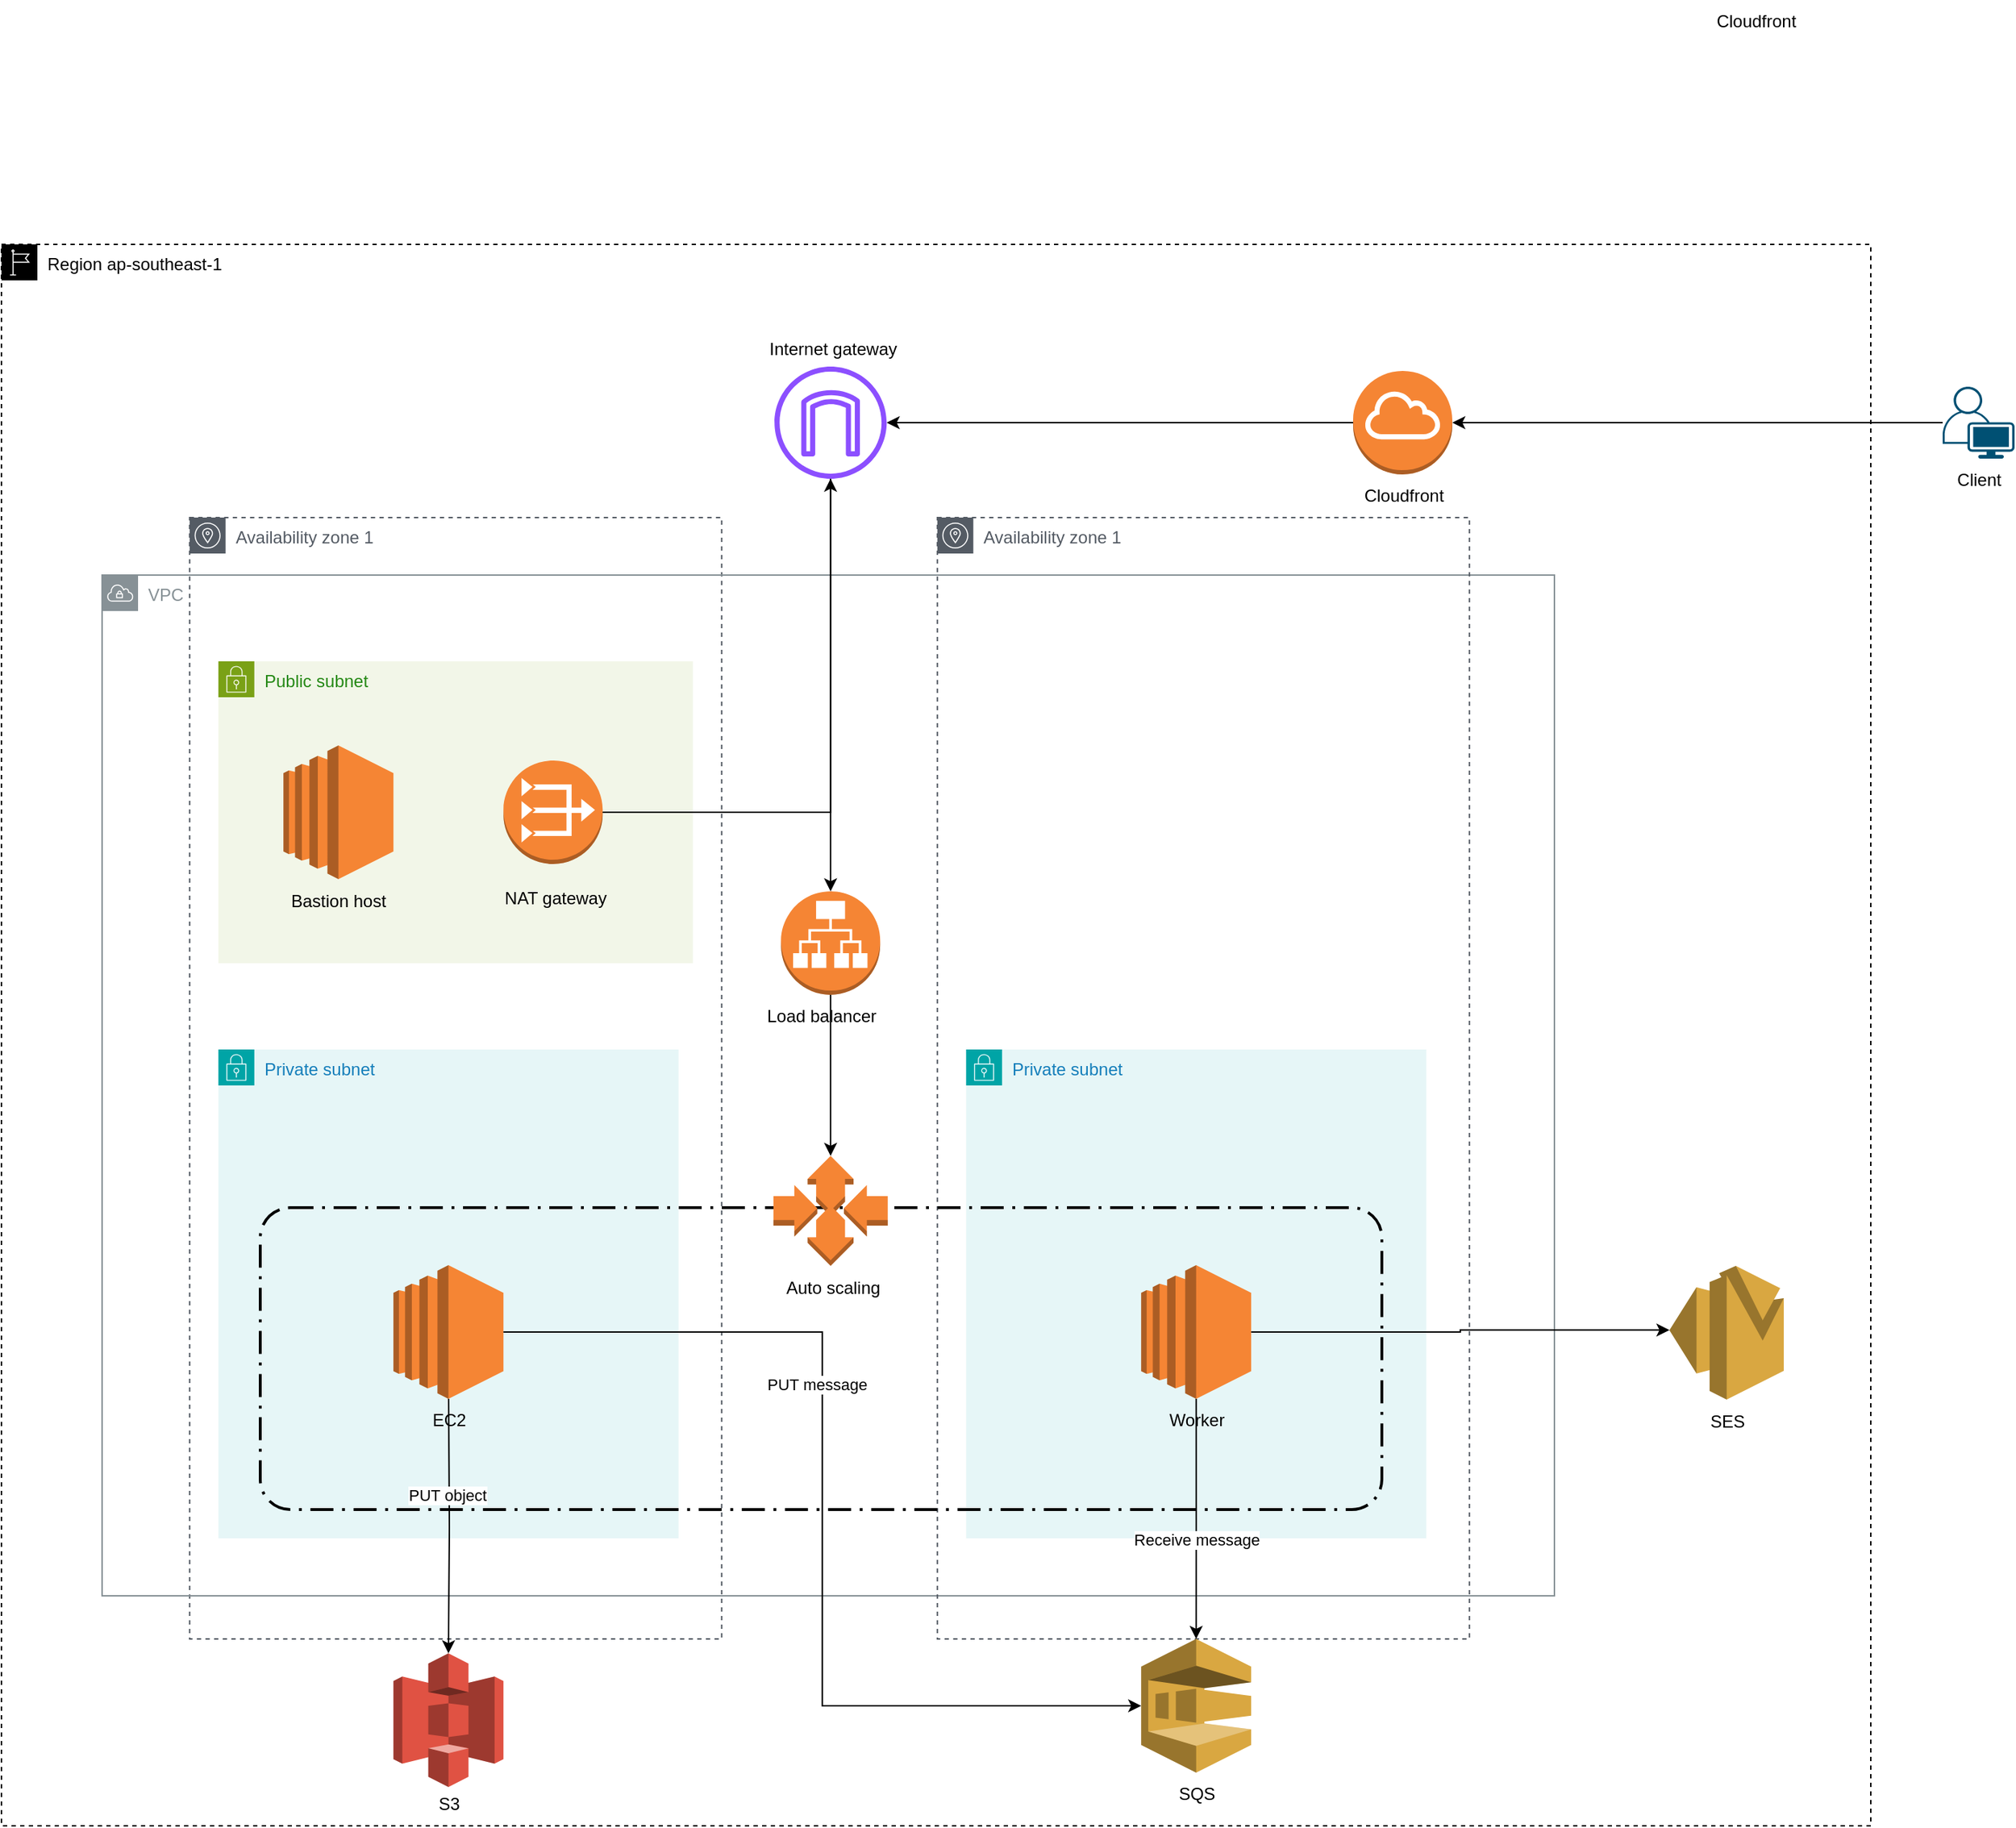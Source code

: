<mxfile version="24.0.7" type="device">
  <diagram name="Page-1" id="3XSrcWl3YIIP2J6ncdlh">
    <mxGraphModel dx="6084" dy="5808" grid="1" gridSize="10" guides="1" tooltips="1" connect="1" arrows="1" fold="1" page="1" pageScale="1" pageWidth="3300" pageHeight="4681" math="0" shadow="0">
      <root>
        <mxCell id="0" />
        <mxCell id="1" parent="0" />
        <mxCell id="Dy12CFwmtpPksfVfjYMr-13" value="Cloudfront" style="text;html=1;align=center;verticalAlign=middle;resizable=0;points=[];autosize=1;strokeColor=none;fillColor=none;" parent="1" vertex="1">
          <mxGeometry x="520" y="-130" width="80" height="30" as="geometry" />
        </mxCell>
        <mxCell id="Dy12CFwmtpPksfVfjYMr-17" value="Region ap-southeast-1" style="points=[[0,0],[0.25,0],[0.5,0],[0.75,0],[1,0],[1,0.25],[1,0.5],[1,0.75],[1,1],[0.75,1],[0.5,1],[0.25,1],[0,1],[0,0.75],[0,0.5],[0,0.25]];outlineConnect=0;html=1;whiteSpace=wrap;fontSize=12;fontStyle=0;container=1;pointerEvents=0;collapsible=0;recursiveResize=0;shape=mxgraph.aws4.group;grIcon=mxgraph.aws4.group_region;verticalAlign=top;align=left;spacingLeft=30;dashed=1;" parent="1" vertex="1">
          <mxGeometry x="-660" y="40" width="1300" height="1100" as="geometry" />
        </mxCell>
        <mxCell id="Dy12CFwmtpPksfVfjYMr-16" value="Availability zone 1" style="sketch=0;outlineConnect=0;gradientColor=none;html=1;whiteSpace=wrap;fontSize=12;fontStyle=0;shape=mxgraph.aws4.group;grIcon=mxgraph.aws4.group_availability_zone;strokeColor=#545B64;fillColor=none;verticalAlign=top;align=left;spacingLeft=30;fontColor=#545B64;dashed=1;" parent="Dy12CFwmtpPksfVfjYMr-17" vertex="1">
          <mxGeometry x="130.87" y="190" width="370" height="780" as="geometry" />
        </mxCell>
        <mxCell id="Dy12CFwmtpPksfVfjYMr-6" value="VPC" style="sketch=0;outlineConnect=0;gradientColor=none;html=1;whiteSpace=wrap;fontSize=12;fontStyle=0;shape=mxgraph.aws4.group;grIcon=mxgraph.aws4.group_vpc;strokeColor=#879196;fillColor=none;verticalAlign=top;align=left;spacingLeft=30;fontColor=#879196;dashed=0;" parent="Dy12CFwmtpPksfVfjYMr-17" vertex="1">
          <mxGeometry x="70" y="230" width="1010" height="710" as="geometry" />
        </mxCell>
        <mxCell id="Dy12CFwmtpPksfVfjYMr-44" value="Auto scaling" style="text;html=1;align=center;verticalAlign=middle;resizable=0;points=[];autosize=1;strokeColor=none;fillColor=none;" parent="Dy12CFwmtpPksfVfjYMr-17" vertex="1">
          <mxGeometry x="533.24" y="710.5" width="90" height="30" as="geometry" />
        </mxCell>
        <mxCell id="Dy12CFwmtpPksfVfjYMr-12" value="S3" style="text;html=1;align=center;verticalAlign=middle;resizable=0;points=[];autosize=1;strokeColor=none;fillColor=none;" parent="Dy12CFwmtpPksfVfjYMr-17" vertex="1">
          <mxGeometry x="290.87" y="1070" width="40" height="30" as="geometry" />
        </mxCell>
        <mxCell id="Dy12CFwmtpPksfVfjYMr-11" value="SQS" style="text;html=1;align=center;verticalAlign=middle;resizable=0;points=[];autosize=1;strokeColor=none;fillColor=none;" parent="Dy12CFwmtpPksfVfjYMr-17" vertex="1">
          <mxGeometry x="805.87" y="1063" width="50" height="30" as="geometry" />
        </mxCell>
        <mxCell id="Dy12CFwmtpPksfVfjYMr-25" value="Private subnet" style="points=[[0,0],[0.25,0],[0.5,0],[0.75,0],[1,0],[1,0.25],[1,0.5],[1,0.75],[1,1],[0.75,1],[0.5,1],[0.25,1],[0,1],[0,0.75],[0,0.5],[0,0.25]];outlineConnect=0;gradientColor=none;html=1;whiteSpace=wrap;fontSize=12;fontStyle=0;container=1;pointerEvents=0;collapsible=0;recursiveResize=0;shape=mxgraph.aws4.group;grIcon=mxgraph.aws4.group_security_group;grStroke=0;strokeColor=#00A4A6;fillColor=#E6F6F7;verticalAlign=top;align=left;spacingLeft=30;fontColor=#147EBA;dashed=0;" parent="Dy12CFwmtpPksfVfjYMr-17" vertex="1">
          <mxGeometry x="150.87" y="560" width="320" height="340" as="geometry" />
        </mxCell>
        <mxCell id="Dy12CFwmtpPksfVfjYMr-10" value="EC2" style="text;html=1;align=center;verticalAlign=middle;resizable=0;points=[];autosize=1;strokeColor=none;fillColor=none;" parent="Dy12CFwmtpPksfVfjYMr-25" vertex="1">
          <mxGeometry x="135" y="243" width="50" height="30" as="geometry" />
        </mxCell>
        <mxCell id="Dy12CFwmtpPksfVfjYMr-1" value="" style="outlineConnect=0;dashed=0;verticalLabelPosition=bottom;verticalAlign=top;align=center;html=1;shape=mxgraph.aws3.ec2;fillColor=#F58534;gradientColor=none;" parent="Dy12CFwmtpPksfVfjYMr-25" vertex="1">
          <mxGeometry x="121.75" y="150" width="76.5" height="93" as="geometry" />
        </mxCell>
        <mxCell id="Dy12CFwmtpPksfVfjYMr-33" value="Private subnet" style="points=[[0,0],[0.25,0],[0.5,0],[0.75,0],[1,0],[1,0.25],[1,0.5],[1,0.75],[1,1],[0.75,1],[0.5,1],[0.25,1],[0,1],[0,0.75],[0,0.5],[0,0.25]];outlineConnect=0;gradientColor=none;html=1;whiteSpace=wrap;fontSize=12;fontStyle=0;container=1;pointerEvents=0;collapsible=0;recursiveResize=0;shape=mxgraph.aws4.group;grIcon=mxgraph.aws4.group_security_group;grStroke=0;strokeColor=#00A4A6;fillColor=#E6F6F7;verticalAlign=top;align=left;spacingLeft=30;fontColor=#147EBA;dashed=0;" parent="Dy12CFwmtpPksfVfjYMr-17" vertex="1">
          <mxGeometry x="670.87" y="560" width="320" height="340" as="geometry" />
        </mxCell>
        <mxCell id="Dy12CFwmtpPksfVfjYMr-34" value="Worker" style="text;html=1;align=center;verticalAlign=middle;resizable=0;points=[];autosize=1;strokeColor=none;fillColor=none;" parent="Dy12CFwmtpPksfVfjYMr-33" vertex="1">
          <mxGeometry x="130" y="243" width="60" height="30" as="geometry" />
        </mxCell>
        <mxCell id="Dy12CFwmtpPksfVfjYMr-35" value="" style="outlineConnect=0;dashed=0;verticalLabelPosition=bottom;verticalAlign=top;align=center;html=1;shape=mxgraph.aws3.ec2;fillColor=#F58534;gradientColor=none;" parent="Dy12CFwmtpPksfVfjYMr-33" vertex="1">
          <mxGeometry x="121.75" y="150" width="76.5" height="93" as="geometry" />
        </mxCell>
        <mxCell id="Dy12CFwmtpPksfVfjYMr-29" value="Availability zone 1" style="sketch=0;outlineConnect=0;gradientColor=none;html=1;whiteSpace=wrap;fontSize=12;fontStyle=0;shape=mxgraph.aws4.group;grIcon=mxgraph.aws4.group_availability_zone;strokeColor=#545B64;fillColor=none;verticalAlign=top;align=left;spacingLeft=30;fontColor=#545B64;dashed=1;" parent="Dy12CFwmtpPksfVfjYMr-17" vertex="1">
          <mxGeometry x="650.87" y="190" width="370" height="780" as="geometry" />
        </mxCell>
        <mxCell id="Dy12CFwmtpPksfVfjYMr-2" value="" style="outlineConnect=0;dashed=0;verticalLabelPosition=bottom;verticalAlign=top;align=center;html=1;shape=mxgraph.aws3.s3;fillColor=#E05243;gradientColor=none;" parent="Dy12CFwmtpPksfVfjYMr-17" vertex="1">
          <mxGeometry x="272.62" y="980" width="76.5" height="93" as="geometry" />
        </mxCell>
        <mxCell id="Dy12CFwmtpPksfVfjYMr-4" value="" style="outlineConnect=0;dashed=0;verticalLabelPosition=bottom;verticalAlign=top;align=center;html=1;shape=mxgraph.aws3.ses;fillColor=#D9A741;gradientColor=none;" parent="Dy12CFwmtpPksfVfjYMr-17" vertex="1">
          <mxGeometry x="1160" y="710.5" width="79.5" height="93" as="geometry" />
        </mxCell>
        <mxCell id="Dy12CFwmtpPksfVfjYMr-14" value="SES" style="text;html=1;align=center;verticalAlign=middle;resizable=0;points=[];autosize=1;strokeColor=none;fillColor=none;" parent="Dy12CFwmtpPksfVfjYMr-17" vertex="1">
          <mxGeometry x="1174.75" y="803.5" width="50" height="30" as="geometry" />
        </mxCell>
        <mxCell id="Dy12CFwmtpPksfVfjYMr-9" value="Public subnet" style="points=[[0,0],[0.25,0],[0.5,0],[0.75,0],[1,0],[1,0.25],[1,0.5],[1,0.75],[1,1],[0.75,1],[0.5,1],[0.25,1],[0,1],[0,0.75],[0,0.5],[0,0.25]];outlineConnect=0;gradientColor=none;html=1;whiteSpace=wrap;fontSize=12;fontStyle=0;container=1;pointerEvents=0;collapsible=0;recursiveResize=0;shape=mxgraph.aws4.group;grIcon=mxgraph.aws4.group_security_group;grStroke=0;strokeColor=#7AA116;fillColor=#F2F6E8;verticalAlign=top;align=left;spacingLeft=30;fontColor=#248814;dashed=0;" parent="Dy12CFwmtpPksfVfjYMr-17" vertex="1">
          <mxGeometry x="150.87" y="290" width="330" height="210" as="geometry" />
        </mxCell>
        <mxCell id="AdTbsUUb7Xtk5pDitwH2-2" value="Bastion host" style="text;html=1;align=center;verticalAlign=middle;resizable=0;points=[];autosize=1;strokeColor=none;fillColor=none;" vertex="1" parent="Dy12CFwmtpPksfVfjYMr-9">
          <mxGeometry x="38.5" y="151.5" width="90" height="30" as="geometry" />
        </mxCell>
        <mxCell id="Dy12CFwmtpPksfVfjYMr-72" value="" style="outlineConnect=0;dashed=0;verticalLabelPosition=bottom;verticalAlign=top;align=center;html=1;shape=mxgraph.aws3.vpc_nat_gateway;fillColor=#F58534;gradientColor=none;" parent="Dy12CFwmtpPksfVfjYMr-9" vertex="1">
          <mxGeometry x="198.25" y="69" width="69" height="72" as="geometry" />
        </mxCell>
        <mxCell id="Dy12CFwmtpPksfVfjYMr-28" value="" style="outlineConnect=0;dashed=0;verticalLabelPosition=bottom;verticalAlign=top;align=center;html=1;shape=mxgraph.aws3.application_load_balancer;fillColor=#F58534;gradientColor=none;" parent="Dy12CFwmtpPksfVfjYMr-17" vertex="1">
          <mxGeometry x="542.12" y="450" width="69" height="72" as="geometry" />
        </mxCell>
        <mxCell id="Dy12CFwmtpPksfVfjYMr-39" value="Load balancer" style="text;html=1;align=center;verticalAlign=middle;resizable=0;points=[];autosize=1;strokeColor=none;fillColor=none;" parent="Dy12CFwmtpPksfVfjYMr-17" vertex="1">
          <mxGeometry x="520" y="522" width="100" height="30" as="geometry" />
        </mxCell>
        <mxCell id="Dy12CFwmtpPksfVfjYMr-46" style="edgeStyle=orthogonalEdgeStyle;rounded=0;orthogonalLoop=1;jettySize=auto;html=1;entryX=0.5;entryY=0;entryDx=0;entryDy=0;entryPerimeter=0;" parent="Dy12CFwmtpPksfVfjYMr-17" source="Dy12CFwmtpPksfVfjYMr-27" target="Dy12CFwmtpPksfVfjYMr-28" edge="1">
          <mxGeometry relative="1" as="geometry">
            <mxPoint x="577" y="120" as="sourcePoint" />
          </mxGeometry>
        </mxCell>
        <mxCell id="Dy12CFwmtpPksfVfjYMr-49" style="edgeStyle=orthogonalEdgeStyle;rounded=0;orthogonalLoop=1;jettySize=auto;html=1;exitX=0.5;exitY=1;exitDx=0;exitDy=0;exitPerimeter=0;entryX=0.5;entryY=0;entryDx=0;entryDy=0;entryPerimeter=0;" parent="Dy12CFwmtpPksfVfjYMr-17" source="Dy12CFwmtpPksfVfjYMr-28" target="Dy12CFwmtpPksfVfjYMr-43" edge="1">
          <mxGeometry relative="1" as="geometry" />
        </mxCell>
        <mxCell id="Dy12CFwmtpPksfVfjYMr-56" style="edgeStyle=orthogonalEdgeStyle;rounded=0;orthogonalLoop=1;jettySize=auto;html=1;entryX=0.5;entryY=0;entryDx=0;entryDy=0;entryPerimeter=0;" parent="Dy12CFwmtpPksfVfjYMr-17" target="Dy12CFwmtpPksfVfjYMr-2" edge="1">
          <mxGeometry relative="1" as="geometry">
            <mxPoint x="311" y="803" as="sourcePoint" />
          </mxGeometry>
        </mxCell>
        <mxCell id="Dy12CFwmtpPksfVfjYMr-57" value="PUT object" style="edgeLabel;html=1;align=center;verticalAlign=middle;resizable=0;points=[];" parent="Dy12CFwmtpPksfVfjYMr-56" vertex="1" connectable="0">
          <mxGeometry x="-0.237" y="-2" relative="1" as="geometry">
            <mxPoint y="-1" as="offset" />
          </mxGeometry>
        </mxCell>
        <mxCell id="Dy12CFwmtpPksfVfjYMr-3" value="" style="outlineConnect=0;dashed=0;verticalLabelPosition=bottom;verticalAlign=top;align=center;html=1;shape=mxgraph.aws3.sqs;fillColor=#D9A741;gradientColor=none;" parent="Dy12CFwmtpPksfVfjYMr-17" vertex="1">
          <mxGeometry x="792.62" y="970" width="76.5" height="93" as="geometry" />
        </mxCell>
        <mxCell id="Dy12CFwmtpPksfVfjYMr-58" style="edgeStyle=orthogonalEdgeStyle;rounded=0;orthogonalLoop=1;jettySize=auto;html=1;exitX=0.5;exitY=1;exitDx=0;exitDy=0;exitPerimeter=0;" parent="Dy12CFwmtpPksfVfjYMr-17" source="Dy12CFwmtpPksfVfjYMr-35" target="Dy12CFwmtpPksfVfjYMr-3" edge="1">
          <mxGeometry relative="1" as="geometry" />
        </mxCell>
        <mxCell id="Dy12CFwmtpPksfVfjYMr-61" value="Receive message" style="edgeLabel;html=1;align=center;verticalAlign=middle;resizable=0;points=[];" parent="Dy12CFwmtpPksfVfjYMr-58" vertex="1" connectable="0">
          <mxGeometry x="0.186" relative="1" as="geometry">
            <mxPoint y="-1" as="offset" />
          </mxGeometry>
        </mxCell>
        <mxCell id="Dy12CFwmtpPksfVfjYMr-59" style="edgeStyle=orthogonalEdgeStyle;rounded=0;orthogonalLoop=1;jettySize=auto;html=1;exitX=1;exitY=0.5;exitDx=0;exitDy=0;exitPerimeter=0;entryX=0;entryY=0.5;entryDx=0;entryDy=0;entryPerimeter=0;" parent="Dy12CFwmtpPksfVfjYMr-17" source="Dy12CFwmtpPksfVfjYMr-1" target="Dy12CFwmtpPksfVfjYMr-3" edge="1">
          <mxGeometry relative="1" as="geometry" />
        </mxCell>
        <mxCell id="Dy12CFwmtpPksfVfjYMr-60" value="PUT message" style="edgeLabel;html=1;align=center;verticalAlign=middle;resizable=0;points=[];" parent="Dy12CFwmtpPksfVfjYMr-59" vertex="1" connectable="0">
          <mxGeometry x="-0.263" y="-4" relative="1" as="geometry">
            <mxPoint y="-1" as="offset" />
          </mxGeometry>
        </mxCell>
        <mxCell id="Dy12CFwmtpPksfVfjYMr-62" style="edgeStyle=orthogonalEdgeStyle;rounded=0;orthogonalLoop=1;jettySize=auto;html=1;exitX=1;exitY=0.5;exitDx=0;exitDy=0;exitPerimeter=0;entryX=0;entryY=0.48;entryDx=0;entryDy=0;entryPerimeter=0;" parent="Dy12CFwmtpPksfVfjYMr-17" source="Dy12CFwmtpPksfVfjYMr-35" target="Dy12CFwmtpPksfVfjYMr-4" edge="1">
          <mxGeometry relative="1" as="geometry" />
        </mxCell>
        <mxCell id="Dy12CFwmtpPksfVfjYMr-27" value="" style="sketch=0;outlineConnect=0;fontColor=#232F3E;gradientColor=none;fillColor=#8C4FFF;strokeColor=none;dashed=0;verticalLabelPosition=bottom;verticalAlign=top;align=center;html=1;fontSize=12;fontStyle=0;aspect=fixed;pointerEvents=1;shape=mxgraph.aws4.internet_gateway;" parent="Dy12CFwmtpPksfVfjYMr-17" vertex="1">
          <mxGeometry x="537.62" y="85" width="78" height="78" as="geometry" />
        </mxCell>
        <mxCell id="Dy12CFwmtpPksfVfjYMr-47" value="Internet gateway" style="text;html=1;align=center;verticalAlign=middle;resizable=0;points=[];autosize=1;strokeColor=none;fillColor=none;" parent="Dy12CFwmtpPksfVfjYMr-17" vertex="1">
          <mxGeometry x="523.24" y="58" width="110" height="30" as="geometry" />
        </mxCell>
        <mxCell id="Dy12CFwmtpPksfVfjYMr-64" style="edgeStyle=orthogonalEdgeStyle;rounded=0;orthogonalLoop=1;jettySize=auto;html=1;exitX=0;exitY=0.5;exitDx=0;exitDy=0;exitPerimeter=0;" parent="Dy12CFwmtpPksfVfjYMr-17" source="Dy12CFwmtpPksfVfjYMr-5" target="Dy12CFwmtpPksfVfjYMr-27" edge="1">
          <mxGeometry relative="1" as="geometry" />
        </mxCell>
        <mxCell id="Dy12CFwmtpPksfVfjYMr-5" value="" style="outlineConnect=0;dashed=0;verticalLabelPosition=bottom;verticalAlign=top;align=center;html=1;shape=mxgraph.aws3.internet_gateway;fillColor=#F58534;gradientColor=none;" parent="Dy12CFwmtpPksfVfjYMr-17" vertex="1">
          <mxGeometry x="940" y="88" width="69" height="72" as="geometry" />
        </mxCell>
        <mxCell id="Dy12CFwmtpPksfVfjYMr-69" value="Cloudfront" style="text;html=1;align=center;verticalAlign=middle;resizable=0;points=[];autosize=1;strokeColor=none;fillColor=none;" parent="Dy12CFwmtpPksfVfjYMr-17" vertex="1">
          <mxGeometry x="934.5" y="160" width="80" height="30" as="geometry" />
        </mxCell>
        <mxCell id="Dy12CFwmtpPksfVfjYMr-66" value="" style="points=[[0.35,0,0],[0.98,0.51,0],[1,0.71,0],[0.67,1,0],[0,0.795,0],[0,0.65,0]];verticalLabelPosition=bottom;sketch=0;html=1;verticalAlign=top;aspect=fixed;align=center;pointerEvents=1;shape=mxgraph.cisco19.user;fillColor=#005073;strokeColor=none;" parent="Dy12CFwmtpPksfVfjYMr-17" vertex="1">
          <mxGeometry x="1350" y="99" width="50" height="50" as="geometry" />
        </mxCell>
        <mxCell id="Dy12CFwmtpPksfVfjYMr-68" value="Client" style="text;html=1;align=center;verticalAlign=middle;resizable=0;points=[];autosize=1;strokeColor=none;fillColor=none;" parent="Dy12CFwmtpPksfVfjYMr-17" vertex="1">
          <mxGeometry x="1350" y="149" width="50" height="30" as="geometry" />
        </mxCell>
        <mxCell id="Dy12CFwmtpPksfVfjYMr-67" style="edgeStyle=orthogonalEdgeStyle;rounded=0;orthogonalLoop=1;jettySize=auto;html=1;entryX=1;entryY=0.5;entryDx=0;entryDy=0;entryPerimeter=0;" parent="Dy12CFwmtpPksfVfjYMr-17" source="Dy12CFwmtpPksfVfjYMr-66" target="Dy12CFwmtpPksfVfjYMr-5" edge="1">
          <mxGeometry relative="1" as="geometry" />
        </mxCell>
        <mxCell id="Dy12CFwmtpPksfVfjYMr-42" value="" style="rounded=1;arcSize=10;dashed=1;fillColor=none;gradientColor=none;dashPattern=8 3 1 3;strokeWidth=2;" parent="Dy12CFwmtpPksfVfjYMr-17" vertex="1">
          <mxGeometry x="180" y="670" width="780" height="210" as="geometry" />
        </mxCell>
        <mxCell id="Dy12CFwmtpPksfVfjYMr-73" value="NAT gateway" style="text;html=1;align=center;verticalAlign=middle;resizable=0;points=[];autosize=1;strokeColor=none;fillColor=none;" parent="Dy12CFwmtpPksfVfjYMr-17" vertex="1">
          <mxGeometry x="340" y="440" width="90" height="30" as="geometry" />
        </mxCell>
        <mxCell id="AdTbsUUb7Xtk5pDitwH2-1" value="" style="outlineConnect=0;dashed=0;verticalLabelPosition=bottom;verticalAlign=top;align=center;html=1;shape=mxgraph.aws3.ec2;fillColor=#F58534;gradientColor=none;" vertex="1" parent="Dy12CFwmtpPksfVfjYMr-17">
          <mxGeometry x="196.12" y="348.5" width="76.5" height="93" as="geometry" />
        </mxCell>
        <mxCell id="AdTbsUUb7Xtk5pDitwH2-3" style="edgeStyle=orthogonalEdgeStyle;rounded=0;orthogonalLoop=1;jettySize=auto;html=1;" edge="1" parent="Dy12CFwmtpPksfVfjYMr-17" source="Dy12CFwmtpPksfVfjYMr-72" target="Dy12CFwmtpPksfVfjYMr-27">
          <mxGeometry relative="1" as="geometry" />
        </mxCell>
        <mxCell id="Dy12CFwmtpPksfVfjYMr-43" value="" style="outlineConnect=0;dashed=0;verticalLabelPosition=bottom;verticalAlign=top;align=center;html=1;shape=mxgraph.aws3.auto_scaling;fillColor=#F58534;gradientColor=none;" parent="Dy12CFwmtpPksfVfjYMr-17" vertex="1">
          <mxGeometry x="536.87" y="634" width="79.5" height="76.5" as="geometry" />
        </mxCell>
      </root>
    </mxGraphModel>
  </diagram>
</mxfile>
